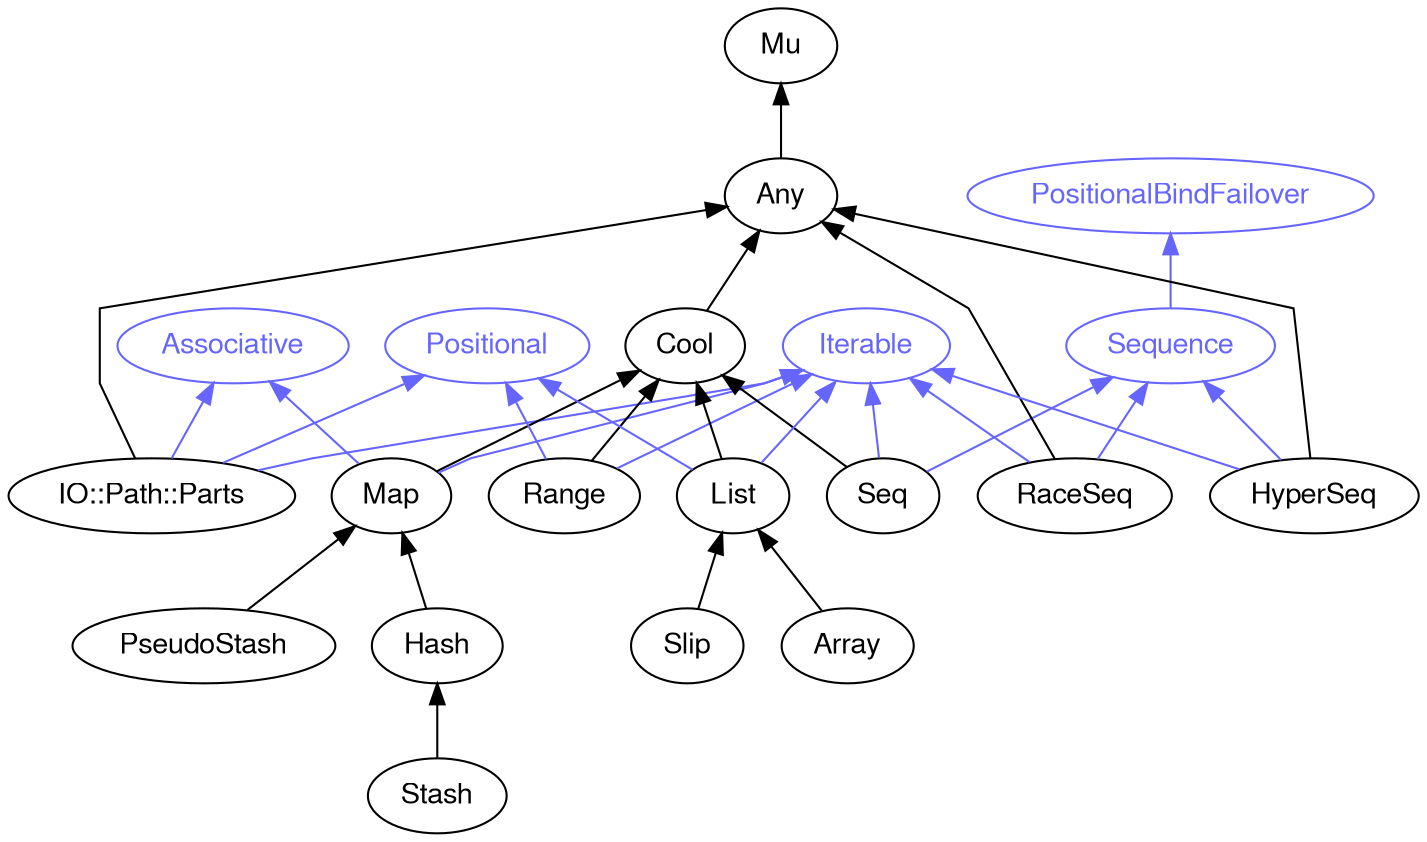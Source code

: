 digraph "perl6-type-graph" {
    rankdir=BT;
    splines=polyline;
    overlap=false; 
    graph [truecolor=true bgcolor="#FFFFFF"];
    // Types
    "Iterable" [color="#6666FF", fontcolor="#6666FF", href="/type/Iterable", fontname="FreeSans"];
    "Mu" [color="#000000", fontcolor="#000000", href="/type/Mu", fontname="FreeSans"];
    "Any" [color="#000000", fontcolor="#000000", href="/type/Any", fontname="FreeSans"];
    "Positional" [color="#6666FF", fontcolor="#6666FF", href="/type/Positional", fontname="FreeSans"];
    "Associative" [color="#6666FF", fontcolor="#6666FF", href="/type/Associative", fontname="FreeSans"];
    "IO::Path::Parts" [color="#000000", fontcolor="#000000", href="/type/IO::Path::Parts", fontname="FreeSans"];
    "Cool" [color="#000000", fontcolor="#000000", href="/type/Cool", fontname="FreeSans"];
    "Map" [color="#000000", fontcolor="#000000", href="/type/Map", fontname="FreeSans"];
    "Range" [color="#000000", fontcolor="#000000", href="/type/Range", fontname="FreeSans"];
    "PositionalBindFailover" [color="#6666FF", fontcolor="#6666FF", href="/type/PositionalBindFailover", fontname="FreeSans"];
    "Sequence" [color="#6666FF", fontcolor="#6666FF", href="/type/Sequence", fontname="FreeSans"];
    "Seq" [color="#000000", fontcolor="#000000", href="/type/Seq", fontname="FreeSans"];
    "List" [color="#000000", fontcolor="#000000", href="/type/List", fontname="FreeSans"];
    "RaceSeq" [color="#000000", fontcolor="#000000", href="/type/RaceSeq", fontname="FreeSans"];
    "HyperSeq" [color="#000000", fontcolor="#000000", href="/type/HyperSeq", fontname="FreeSans"];
    "PseudoStash" [color="#000000", fontcolor="#000000", href="/type/PseudoStash", fontname="FreeSans"];
    "Hash" [color="#000000", fontcolor="#000000", href="/type/Hash", fontname="FreeSans"];
    "Slip" [color="#000000", fontcolor="#000000", href="/type/Slip", fontname="FreeSans"];
    "Array" [color="#000000", fontcolor="#000000", href="/type/Array", fontname="FreeSans"];
    "Stash" [color="#000000", fontcolor="#000000", href="/type/Stash", fontname="FreeSans"];

    // Superclasses
    "Any" -> "Mu" [color="#000000"];
    "IO::Path::Parts" -> "Any" [color="#000000"];
    "Cool" -> "Any" [color="#000000"];
    "Map" -> "Cool" [color="#000000"];
    "Range" -> "Cool" [color="#000000"];
    "Seq" -> "Cool" [color="#000000"];
    "List" -> "Cool" [color="#000000"];
    "RaceSeq" -> "Any" [color="#000000"];
    "HyperSeq" -> "Any" [color="#000000"];
    "PseudoStash" -> "Map" [color="#000000"];
    "Hash" -> "Map" [color="#000000"];
    "Slip" -> "List" [color="#000000"];
    "Array" -> "List" [color="#000000"];
    "Stash" -> "Hash" [color="#000000"];

    // Roles
    "IO::Path::Parts" -> "Positional" [color="#6666FF"];
    "IO::Path::Parts" -> "Associative" [color="#6666FF"];
    "IO::Path::Parts" -> "Iterable" [color="#6666FF"];
    "Map" -> "Iterable" [color="#6666FF"];
    "Map" -> "Associative" [color="#6666FF"];
    "Range" -> "Positional" [color="#6666FF"];
    "Range" -> "Iterable" [color="#6666FF"];
    "Sequence" -> "PositionalBindFailover" [color="#6666FF"];
    "Seq" -> "Iterable" [color="#6666FF"];
    "Seq" -> "Sequence" [color="#6666FF"];
    "List" -> "Positional" [color="#6666FF"];
    "List" -> "Iterable" [color="#6666FF"];
    "RaceSeq" -> "Iterable" [color="#6666FF"];
    "RaceSeq" -> "Sequence" [color="#6666FF"];
    "HyperSeq" -> "Iterable" [color="#6666FF"];
    "HyperSeq" -> "Sequence" [color="#6666FF"];
}
